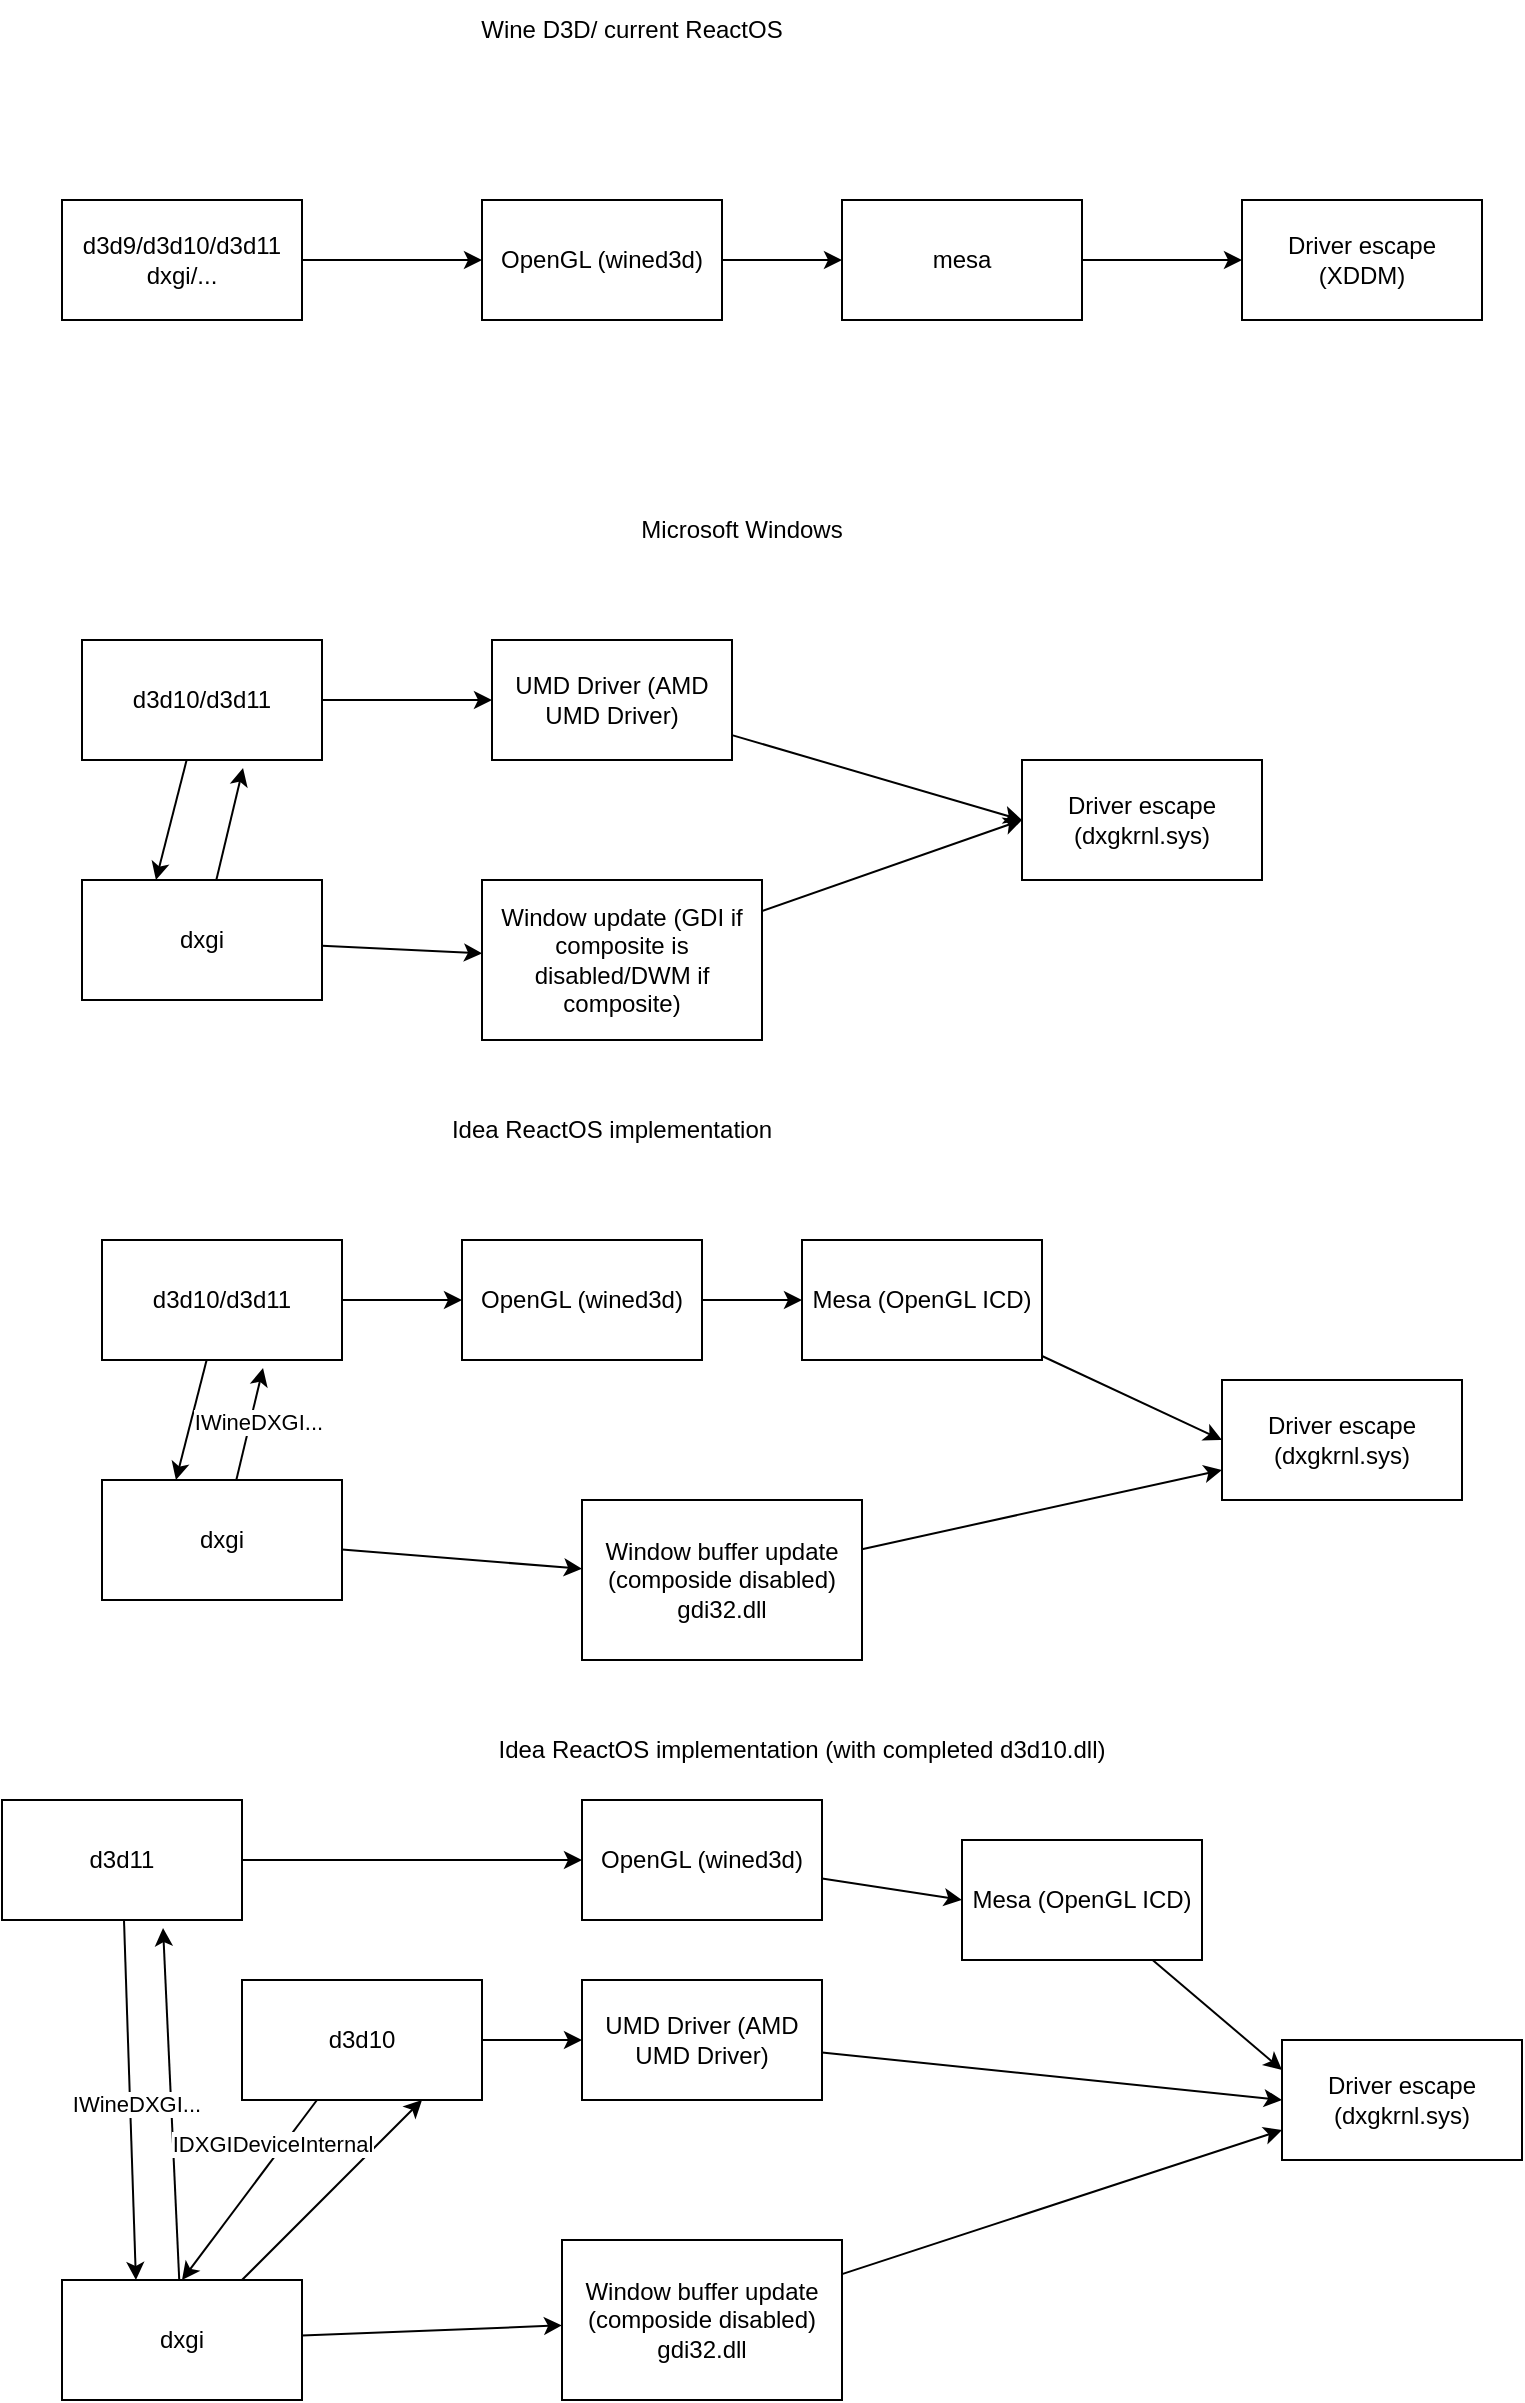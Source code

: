 <mxfile>
    <diagram id="ezeZK1eefuyTMwIAGATj" name="Pagina-1">
        <mxGraphModel dx="906" dy="612" grid="1" gridSize="10" guides="1" tooltips="1" connect="1" arrows="1" fold="1" page="1" pageScale="1" pageWidth="827" pageHeight="1169" math="0" shadow="0">
            <root>
                <mxCell id="0"/>
                <mxCell id="1" parent="0"/>
                <mxCell id="2" value="Wine D3D/ current ReactOS" style="text;html=1;strokeColor=none;fillColor=none;align=center;verticalAlign=middle;whiteSpace=wrap;rounded=0;" parent="1" vertex="1">
                    <mxGeometry x="260" y="50" width="190" height="30" as="geometry"/>
                </mxCell>
                <mxCell id="7" style="edgeStyle=none;html=1;entryX=0;entryY=0.5;entryDx=0;entryDy=0;" parent="1" source="4" target="5" edge="1">
                    <mxGeometry relative="1" as="geometry"/>
                </mxCell>
                <mxCell id="4" value="d3d9/d3d10/d3d11&lt;br&gt;dxgi/..." style="rounded=0;whiteSpace=wrap;html=1;" parent="1" vertex="1">
                    <mxGeometry x="70" y="150" width="120" height="60" as="geometry"/>
                </mxCell>
                <mxCell id="16" style="edgeStyle=none;html=1;entryX=0;entryY=0.5;entryDx=0;entryDy=0;" parent="1" source="5" target="14" edge="1">
                    <mxGeometry relative="1" as="geometry"/>
                </mxCell>
                <mxCell id="5" value="OpenGL (wined3d)" style="rounded=0;whiteSpace=wrap;html=1;" parent="1" vertex="1">
                    <mxGeometry x="280" y="150" width="120" height="60" as="geometry"/>
                </mxCell>
                <mxCell id="11" style="edgeStyle=none;html=1;entryX=0;entryY=0.5;entryDx=0;entryDy=0;" parent="1" source="9" target="10" edge="1">
                    <mxGeometry relative="1" as="geometry"/>
                </mxCell>
                <mxCell id="20" style="edgeStyle=none;html=1;entryX=0.308;entryY=0;entryDx=0;entryDy=0;entryPerimeter=0;" parent="1" source="9" target="19" edge="1">
                    <mxGeometry relative="1" as="geometry"/>
                </mxCell>
                <mxCell id="9" value="d3d10/d3d11" style="rounded=0;whiteSpace=wrap;html=1;" parent="1" vertex="1">
                    <mxGeometry x="80" y="370" width="120" height="60" as="geometry"/>
                </mxCell>
                <mxCell id="13" style="edgeStyle=none;html=1;entryX=0;entryY=0.5;entryDx=0;entryDy=0;" parent="1" source="10" target="25" edge="1">
                    <mxGeometry relative="1" as="geometry">
                        <mxPoint x="510" y="400" as="targetPoint"/>
                    </mxGeometry>
                </mxCell>
                <mxCell id="10" value="UMD Driver (AMD UMD Driver)" style="rounded=0;whiteSpace=wrap;html=1;" parent="1" vertex="1">
                    <mxGeometry x="285" y="370" width="120" height="60" as="geometry"/>
                </mxCell>
                <mxCell id="18" style="edgeStyle=none;html=1;entryX=0;entryY=0.5;entryDx=0;entryDy=0;" parent="1" source="14" target="17" edge="1">
                    <mxGeometry relative="1" as="geometry"/>
                </mxCell>
                <mxCell id="14" value="mesa" style="rounded=0;whiteSpace=wrap;html=1;" parent="1" vertex="1">
                    <mxGeometry x="460" y="150" width="120" height="60" as="geometry"/>
                </mxCell>
                <mxCell id="17" value="Driver escape (XDDM)" style="rounded=0;whiteSpace=wrap;html=1;" parent="1" vertex="1">
                    <mxGeometry x="660" y="150" width="120" height="60" as="geometry"/>
                </mxCell>
                <mxCell id="21" style="edgeStyle=none;html=1;entryX=0.671;entryY=1.067;entryDx=0;entryDy=0;entryPerimeter=0;" parent="1" source="19" target="9" edge="1">
                    <mxGeometry relative="1" as="geometry"/>
                </mxCell>
                <mxCell id="23" style="edgeStyle=none;html=1;" parent="1" source="19" target="22" edge="1">
                    <mxGeometry relative="1" as="geometry"/>
                </mxCell>
                <mxCell id="19" value="dxgi" style="rounded=0;whiteSpace=wrap;html=1;" parent="1" vertex="1">
                    <mxGeometry x="80" y="490" width="120" height="60" as="geometry"/>
                </mxCell>
                <mxCell id="24" style="edgeStyle=none;html=1;entryX=0;entryY=0.5;entryDx=0;entryDy=0;" parent="1" source="22" target="25" edge="1">
                    <mxGeometry relative="1" as="geometry">
                        <mxPoint x="520" y="530" as="targetPoint"/>
                    </mxGeometry>
                </mxCell>
                <mxCell id="22" value="Window update (GDI if composite is disabled/DWM if composite)" style="rounded=0;whiteSpace=wrap;html=1;" parent="1" vertex="1">
                    <mxGeometry x="280" y="490" width="140" height="80" as="geometry"/>
                </mxCell>
                <mxCell id="25" value="Driver escape (dxgkrnl.sys)" style="rounded=0;whiteSpace=wrap;html=1;" parent="1" vertex="1">
                    <mxGeometry x="550" y="430" width="120" height="60" as="geometry"/>
                </mxCell>
                <mxCell id="26" value="Microsoft Windows" style="text;html=1;strokeColor=none;fillColor=none;align=center;verticalAlign=middle;whiteSpace=wrap;rounded=0;" parent="1" vertex="1">
                    <mxGeometry x="330" y="300" width="160" height="30" as="geometry"/>
                </mxCell>
                <mxCell id="28" style="edgeStyle=none;html=1;entryX=0.308;entryY=0;entryDx=0;entryDy=0;entryPerimeter=0;" parent="1" source="29" target="35" edge="1">
                    <mxGeometry relative="1" as="geometry"/>
                </mxCell>
                <mxCell id="48" style="edgeStyle=none;html=1;" parent="1" source="29" target="43" edge="1">
                    <mxGeometry relative="1" as="geometry"/>
                </mxCell>
                <mxCell id="29" value="d3d10/d3d11" style="rounded=0;whiteSpace=wrap;html=1;" parent="1" vertex="1">
                    <mxGeometry x="90" y="670" width="120" height="60" as="geometry"/>
                </mxCell>
                <mxCell id="30" style="edgeStyle=none;html=1;entryX=0;entryY=0.5;entryDx=0;entryDy=0;" parent="1" edge="1">
                    <mxGeometry relative="1" as="geometry">
                        <mxPoint x="520" y="700" as="targetPoint"/>
                    </mxGeometry>
                </mxCell>
                <mxCell id="33" style="edgeStyle=none;html=1;entryX=0.671;entryY=1.067;entryDx=0;entryDy=0;entryPerimeter=0;" parent="1" source="35" target="29" edge="1">
                    <mxGeometry relative="1" as="geometry"/>
                </mxCell>
                <mxCell id="53" value="IWineDXGI..." style="edgeLabel;html=1;align=center;verticalAlign=middle;resizable=0;points=[];" parent="33" vertex="1" connectable="0">
                    <mxGeometry x="0.393" y="-1" relative="1" as="geometry">
                        <mxPoint y="9" as="offset"/>
                    </mxGeometry>
                </mxCell>
                <mxCell id="34" style="edgeStyle=none;html=1;" parent="1" source="35" target="37" edge="1">
                    <mxGeometry relative="1" as="geometry"/>
                </mxCell>
                <mxCell id="35" value="dxgi" style="rounded=0;whiteSpace=wrap;html=1;" parent="1" vertex="1">
                    <mxGeometry x="90" y="790" width="120" height="60" as="geometry"/>
                </mxCell>
                <mxCell id="49" style="edgeStyle=none;html=1;entryX=0;entryY=0.75;entryDx=0;entryDy=0;" parent="1" source="37" target="47" edge="1">
                    <mxGeometry relative="1" as="geometry"/>
                </mxCell>
                <mxCell id="37" value="Window buffer update&lt;br&gt;(composide disabled)&lt;br&gt;gdi32.dll" style="rounded=0;whiteSpace=wrap;html=1;" parent="1" vertex="1">
                    <mxGeometry x="330" y="800" width="140" height="80" as="geometry"/>
                </mxCell>
                <mxCell id="39" value="Idea ReactOS implementation" style="text;html=1;strokeColor=none;fillColor=none;align=center;verticalAlign=middle;whiteSpace=wrap;rounded=0;" parent="1" vertex="1">
                    <mxGeometry x="225" y="600" width="240" height="30" as="geometry"/>
                </mxCell>
                <mxCell id="42" style="edgeStyle=none;html=1;entryX=0;entryY=0.5;entryDx=0;entryDy=0;" parent="1" source="43" target="46" edge="1">
                    <mxGeometry relative="1" as="geometry"/>
                </mxCell>
                <mxCell id="43" value="OpenGL (wined3d)" style="rounded=0;whiteSpace=wrap;html=1;" parent="1" vertex="1">
                    <mxGeometry x="270" y="670" width="120" height="60" as="geometry"/>
                </mxCell>
                <mxCell id="45" style="edgeStyle=none;html=1;entryX=0;entryY=0.5;entryDx=0;entryDy=0;" parent="1" source="46" target="47" edge="1">
                    <mxGeometry relative="1" as="geometry">
                        <mxPoint x="630" y="700" as="targetPoint"/>
                    </mxGeometry>
                </mxCell>
                <mxCell id="46" value="Mesa (OpenGL ICD)" style="rounded=0;whiteSpace=wrap;html=1;" parent="1" vertex="1">
                    <mxGeometry x="440" y="670" width="120" height="60" as="geometry"/>
                </mxCell>
                <mxCell id="47" value="Driver escape (dxgkrnl.sys)" style="rounded=0;whiteSpace=wrap;html=1;" parent="1" vertex="1">
                    <mxGeometry x="650" y="740" width="120" height="60" as="geometry"/>
                </mxCell>
                <mxCell id="67" style="edgeStyle=none;html=1;entryX=0.308;entryY=0;entryDx=0;entryDy=0;entryPerimeter=0;" edge="1" parent="1" source="69" target="73">
                    <mxGeometry relative="1" as="geometry"/>
                </mxCell>
                <mxCell id="68" style="edgeStyle=none;html=1;" edge="1" parent="1" source="69" target="78">
                    <mxGeometry relative="1" as="geometry"/>
                </mxCell>
                <mxCell id="69" value="d3d11" style="rounded=0;whiteSpace=wrap;html=1;" vertex="1" parent="1">
                    <mxGeometry x="40" y="950" width="120" height="60" as="geometry"/>
                </mxCell>
                <mxCell id="70" style="edgeStyle=none;html=1;entryX=0.671;entryY=1.067;entryDx=0;entryDy=0;entryPerimeter=0;" edge="1" parent="1" source="73" target="69">
                    <mxGeometry relative="1" as="geometry"/>
                </mxCell>
                <mxCell id="71" value="IWineDXGI..." style="edgeLabel;html=1;align=center;verticalAlign=middle;resizable=0;points=[];" vertex="1" connectable="0" parent="70">
                    <mxGeometry x="0.393" y="-1" relative="1" as="geometry">
                        <mxPoint x="-17" y="34" as="offset"/>
                    </mxGeometry>
                </mxCell>
                <mxCell id="72" style="edgeStyle=none;html=1;" edge="1" parent="1" source="73" target="75">
                    <mxGeometry relative="1" as="geometry"/>
                </mxCell>
                <mxCell id="86" style="edgeStyle=none;html=1;entryX=0.75;entryY=1;entryDx=0;entryDy=0;" edge="1" parent="1" source="73" target="84">
                    <mxGeometry relative="1" as="geometry"/>
                </mxCell>
                <mxCell id="73" value="dxgi" style="rounded=0;whiteSpace=wrap;html=1;" vertex="1" parent="1">
                    <mxGeometry x="70" y="1190" width="120" height="60" as="geometry"/>
                </mxCell>
                <mxCell id="74" style="edgeStyle=none;html=1;entryX=0;entryY=0.75;entryDx=0;entryDy=0;" edge="1" parent="1" source="75" target="81">
                    <mxGeometry relative="1" as="geometry"/>
                </mxCell>
                <mxCell id="75" value="Window buffer update&lt;br&gt;(composide disabled)&lt;br&gt;gdi32.dll" style="rounded=0;whiteSpace=wrap;html=1;" vertex="1" parent="1">
                    <mxGeometry x="320" y="1170" width="140" height="80" as="geometry"/>
                </mxCell>
                <mxCell id="76" value="Idea ReactOS implementation (with completed d3d10.dll)" style="text;html=1;strokeColor=none;fillColor=none;align=center;verticalAlign=middle;whiteSpace=wrap;rounded=0;" vertex="1" parent="1">
                    <mxGeometry x="260" y="910" width="360" height="30" as="geometry"/>
                </mxCell>
                <mxCell id="77" style="edgeStyle=none;html=1;entryX=0;entryY=0.5;entryDx=0;entryDy=0;" edge="1" parent="1" source="78" target="80">
                    <mxGeometry relative="1" as="geometry"/>
                </mxCell>
                <mxCell id="78" value="OpenGL (wined3d)" style="rounded=0;whiteSpace=wrap;html=1;" vertex="1" parent="1">
                    <mxGeometry x="330" y="950" width="120" height="60" as="geometry"/>
                </mxCell>
                <mxCell id="79" style="edgeStyle=none;html=1;entryX=0;entryY=0.25;entryDx=0;entryDy=0;" edge="1" parent="1" source="80" target="81">
                    <mxGeometry relative="1" as="geometry">
                        <mxPoint x="660" y="1010" as="targetPoint"/>
                    </mxGeometry>
                </mxCell>
                <mxCell id="80" value="Mesa (OpenGL ICD)" style="rounded=0;whiteSpace=wrap;html=1;" vertex="1" parent="1">
                    <mxGeometry x="520" y="970" width="120" height="60" as="geometry"/>
                </mxCell>
                <mxCell id="81" value="Driver escape (dxgkrnl.sys)" style="rounded=0;whiteSpace=wrap;html=1;" vertex="1" parent="1">
                    <mxGeometry x="680" y="1070" width="120" height="60" as="geometry"/>
                </mxCell>
                <mxCell id="88" style="edgeStyle=none;html=1;entryX=0;entryY=0.5;entryDx=0;entryDy=0;" edge="1" parent="1" source="82" target="81">
                    <mxGeometry relative="1" as="geometry"/>
                </mxCell>
                <mxCell id="82" value="UMD Driver (AMD UMD Driver)" style="rounded=0;whiteSpace=wrap;html=1;" vertex="1" parent="1">
                    <mxGeometry x="330" y="1040" width="120" height="60" as="geometry"/>
                </mxCell>
                <mxCell id="85" style="edgeStyle=none;html=1;entryX=0.5;entryY=0;entryDx=0;entryDy=0;" edge="1" parent="1" source="84" target="73">
                    <mxGeometry relative="1" as="geometry">
                        <mxPoint x="140" y="1190" as="targetPoint"/>
                    </mxGeometry>
                </mxCell>
                <mxCell id="89" value="IDXGIDeviceInternal" style="edgeLabel;html=1;align=center;verticalAlign=middle;resizable=0;points=[];" vertex="1" connectable="0" parent="85">
                    <mxGeometry x="0.43" y="1" relative="1" as="geometry">
                        <mxPoint x="25" y="-43" as="offset"/>
                    </mxGeometry>
                </mxCell>
                <mxCell id="87" style="edgeStyle=none;html=1;entryX=0;entryY=0.5;entryDx=0;entryDy=0;" edge="1" parent="1" source="84" target="82">
                    <mxGeometry relative="1" as="geometry"/>
                </mxCell>
                <mxCell id="84" value="d3d10" style="rounded=0;whiteSpace=wrap;html=1;" vertex="1" parent="1">
                    <mxGeometry x="160" y="1040" width="120" height="60" as="geometry"/>
                </mxCell>
            </root>
        </mxGraphModel>
    </diagram>
</mxfile>